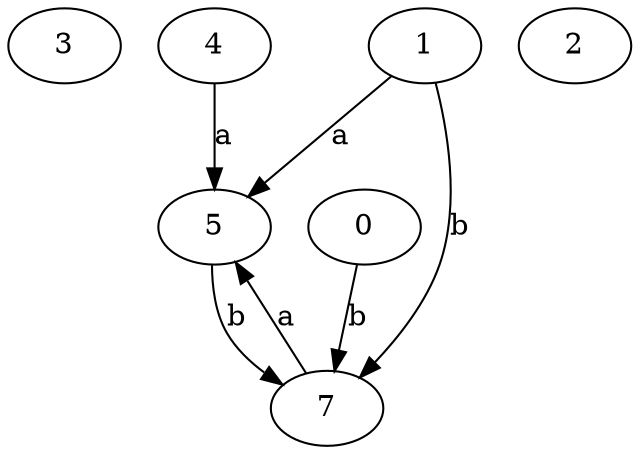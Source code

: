 strict digraph  {
3;
4;
5;
0;
1;
2;
7;
4 -> 5  [label=a];
5 -> 7  [label=b];
0 -> 7  [label=b];
1 -> 5  [label=a];
1 -> 7  [label=b];
7 -> 5  [label=a];
}
